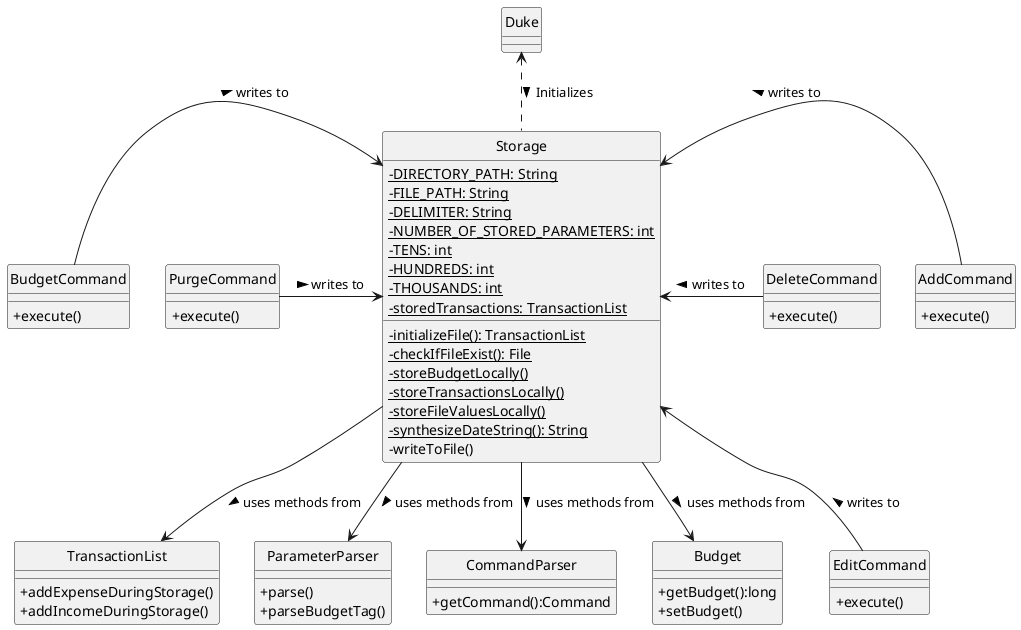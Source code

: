 @startuml
'https://plantuml.com/sequence-diagram

hide circle
skinparam classAttributeIconSize 0

class Storage{
    - DIRECTORY_PATH: String {static}
    - FILE_PATH: String {static}
    - DELIMITER: String {static}
    - NUMBER_OF_STORED_PARAMETERS: int {static}
    - TENS: int {static}
    - HUNDREDS: int {static}
    - THOUSANDS: int {static}
    - storedTransactions: TransactionList {static}


    - initializeFile(): TransactionList{static}
    - checkIfFileExist(): File{static}
    - storeBudgetLocally(){static}
    - storeTransactionsLocally(){static}
    - storeFileValuesLocally(){static}
    - synthesizeDateString(): String{static}
    - writeToFile()



}
class "TransactionList"{
+ addExpenseDuringStorage()
+ addIncomeDuringStorage()
}

class "ParameterParser"{
+ parse()
+parseBudgetTag()
}
class "CommandParser"{
+ getCommand():Command

}

class "Budget"{
+ getBudget():long
+ setBudget()
}

class "AddCommand"{
+ execute()
}
class "EditCommand"{
+ execute()
}
class "DeleteCommand"{
+ execute()
}
class "PurgeCommand"{
+ execute()
}
class "BudgetCommand"{
+ execute()
}

Duke <.. Storage: Initializes >
Storage --> "ParameterParser": uses methods from >
Storage --> "CommandParser": uses methods from >
Storage --> "TransactionList":uses methods from >
Storage --> "Budget":uses methods from >
Storage <-right- "AddCommand":writes to <
Storage <-- "EditCommand":writes to <
Storage <-right- "DeleteCommand":writes to <
Storage <-left- "PurgeCommand":writes to <
Storage <-left- "BudgetCommand":writes to <


@enduml